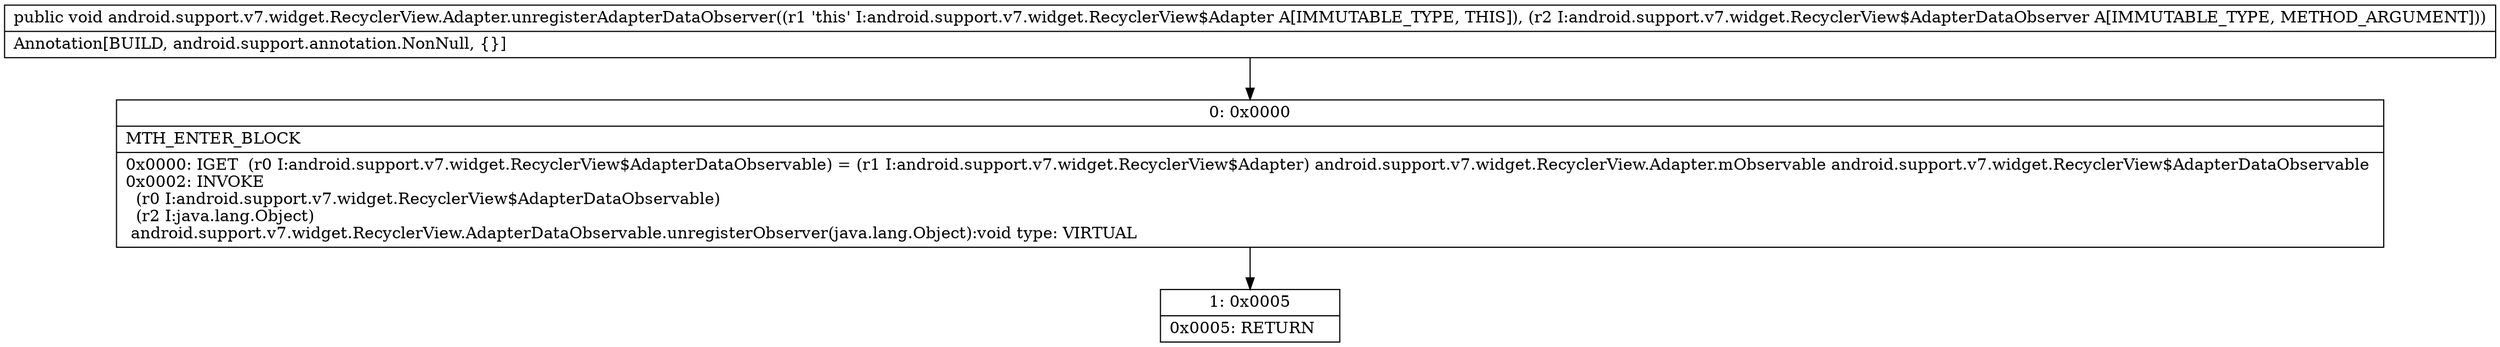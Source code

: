 digraph "CFG forandroid.support.v7.widget.RecyclerView.Adapter.unregisterAdapterDataObserver(Landroid\/support\/v7\/widget\/RecyclerView$AdapterDataObserver;)V" {
Node_0 [shape=record,label="{0\:\ 0x0000|MTH_ENTER_BLOCK\l|0x0000: IGET  (r0 I:android.support.v7.widget.RecyclerView$AdapterDataObservable) = (r1 I:android.support.v7.widget.RecyclerView$Adapter) android.support.v7.widget.RecyclerView.Adapter.mObservable android.support.v7.widget.RecyclerView$AdapterDataObservable \l0x0002: INVOKE  \l  (r0 I:android.support.v7.widget.RecyclerView$AdapterDataObservable)\l  (r2 I:java.lang.Object)\l android.support.v7.widget.RecyclerView.AdapterDataObservable.unregisterObserver(java.lang.Object):void type: VIRTUAL \l}"];
Node_1 [shape=record,label="{1\:\ 0x0005|0x0005: RETURN   \l}"];
MethodNode[shape=record,label="{public void android.support.v7.widget.RecyclerView.Adapter.unregisterAdapterDataObserver((r1 'this' I:android.support.v7.widget.RecyclerView$Adapter A[IMMUTABLE_TYPE, THIS]), (r2 I:android.support.v7.widget.RecyclerView$AdapterDataObserver A[IMMUTABLE_TYPE, METHOD_ARGUMENT]))  | Annotation[BUILD, android.support.annotation.NonNull, \{\}]\l}"];
MethodNode -> Node_0;
Node_0 -> Node_1;
}

